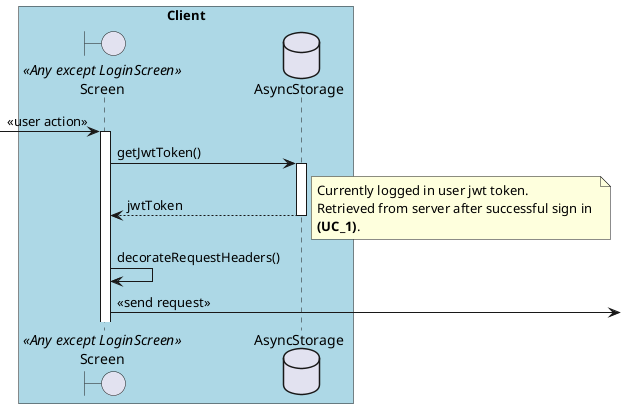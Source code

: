 @startuml
database AsyncStorage
boundary Screen << Any except LoginScreen >>

box "Client" #LightBlue
   participant Screen 
   participant AsyncStorage
end box

[-> Screen : <<user action>>
activate Screen
Screen -> AsyncStorage : getJwtToken()
activate AsyncStorage
AsyncStorage --> Screen : jwtToken
note right
 Currently logged in user jwt token. 
 Retrieved from server after successful sign in 
 **(UC_1)**.
end note
deactivate AsyncStorage
Screen -> Screen : decorateRequestHeaders()
Screen ->] : <<send request>>

@enduml